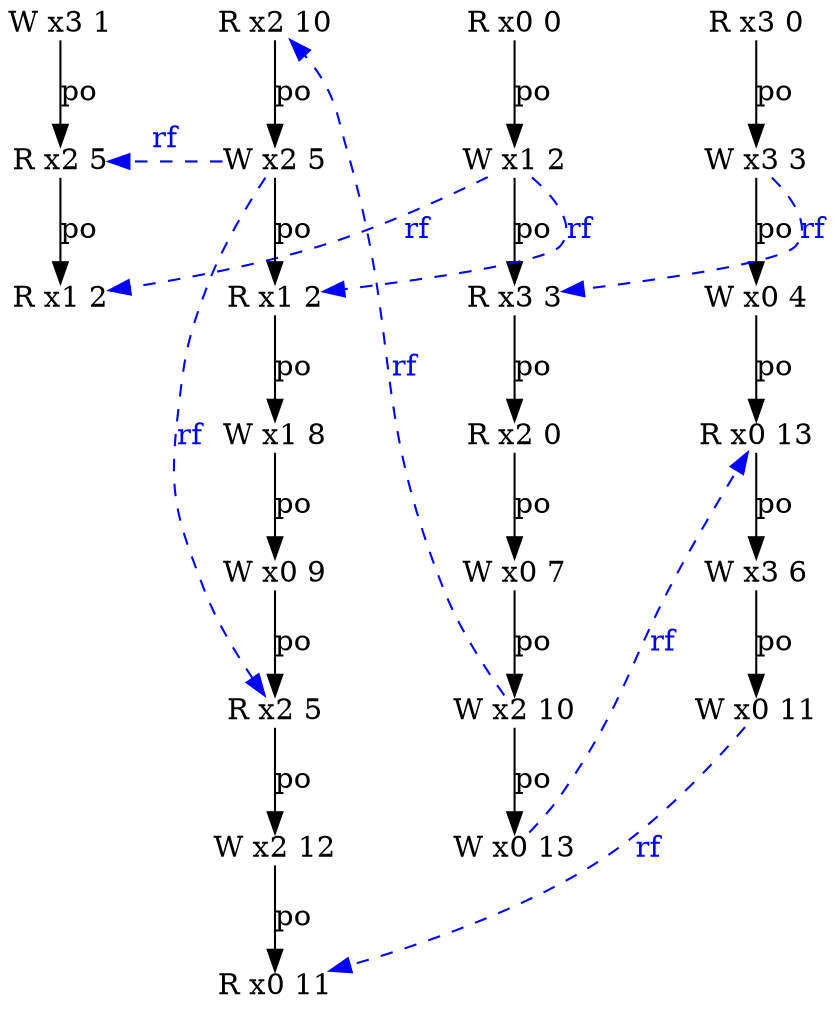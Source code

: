 digraph g {
  n3_5 [type=R,loc=2,th=3,idx=5,label="R x2 5",pos="3,-5!",shape=plain];
  n1_1 [type=W,loc=1,th=1,idx=1,label="W x1 2",pos="1,-1!",shape=plain];
  n3_7 [type=R,loc=0,th=3,idx=7,label="R x0 11",pos="3,-7!",shape=plain];
  n2_2 [type=R,loc=1,th=2,idx=2,label="R x1 2",pos="2,-2!",shape=plain];
  n0_5 [type=W,loc=0,th=0,idx=5,label="W x0 11",pos="0,-5!",shape=plain];
  n1_6 [type=W,loc=0,th=1,idx=6,label="W x0 13",pos="1,-6!",shape=plain];
  n2_1 [type=R,loc=2,th=2,idx=1,label="R x2 5",pos="2,-1!",shape=plain];
  n0_0 [type=R,loc=3,th=0,idx=0,label="R x3 0",pos="0,0!",shape=plain];
  n1_0 [type=R,loc=0,th=1,idx=0,label="R x0 0",pos="1,0!",shape=plain];
  n1_4 [type=W,loc=0,th=1,idx=4,label="W x0 7",pos="1,-4!",shape=plain];
  n3_0 [type=R,loc=2,th=3,idx=0,label="R x2 10",pos="3,0!",shape=plain];
  n2_0 [type=W,loc=3,th=2,idx=0,label="W x3 1",pos="2,0!",shape=plain];
  n3_6 [type=W,loc=2,th=3,idx=6,label="W x2 12",pos="3,-6!",shape=plain];
  n0_2 [type=W,loc=0,th=0,idx=2,label="W x0 4",pos="0,-2!",shape=plain];
  n1_2 [type=R,loc=3,th=1,idx=2,label="R x3 3",pos="1,-2!",shape=plain];
  n0_1 [type=W,loc=3,th=0,idx=1,label="W x3 3",pos="0,-1!",shape=plain];
  n3_3 [type=W,loc=1,th=3,idx=3,label="W x1 8",pos="3,-3!",shape=plain];
  n3_1 [type=W,loc=2,th=3,idx=1,label="W x2 5",pos="3,-1!",shape=plain];
  n1_5 [type=W,loc=2,th=1,idx=5,label="W x2 10",pos="1,-5!",shape=plain];
  n1_3 [type=R,loc=2,th=1,idx=3,label="R x2 0",pos="1,-3!",shape=plain];
  n0_4 [type=W,loc=3,th=0,idx=4,label="W x3 6",pos="0,-4!",shape=plain];
  n3_2 [type=R,loc=1,th=3,idx=2,label="R x1 2",pos="3,-2!",shape=plain];
  n3_4 [type=W,loc=0,th=3,idx=4,label="W x0 9",pos="3,-4!",shape=plain];
  n0_3 [type=R,loc=0,th=0,idx=3,label="R x0 13",pos="0,-3!",shape=plain];
  n0_2 -> n0_3 [label="po"];
  n3_6 -> n3_7 [label="po"];
  n3_0 -> n3_1 [label="po"];
  n3_2 -> n3_3 [label="po"];
  n0_1 -> n0_2 [label="po"];
  n1_0 -> n1_1 [label="po"];
  n1_3 -> n1_4 [label="po"];
  n2_0 -> n2_1 [label="po"];
  n1_1 -> n1_2 [label="po"];
  n1_5 -> n1_6 [label="po"];
  n1_4 -> n1_5 [label="po"];
  n3_5 -> n3_6 [label="po"];
  n0_0 -> n0_1 [label="po"];
  n3_1 -> n3_2 [label="po"];
  n1_2 -> n1_3 [label="po"];
  n2_1 -> n2_2 [label="po"];
  n3_4 -> n3_5 [label="po"];
  n3_3 -> n3_4 [label="po"];
  n0_4 -> n0_5 [label="po"];
  n0_3 -> n0_4 [label="po"];
  n1_5 -> n3_0 [from_th=1,to_th=3,from_idx=5,to_idx=0,constraint=false,style=dashed,label="rf",fontcolor=blue,color=blue];
  n0_1 -> n1_2 [from_th=0,to_th=1,from_idx=1,to_idx=2,constraint=false,style=dashed,label="rf",fontcolor=blue,color=blue];
  n3_1 -> n2_1 [from_th=3,to_th=2,from_idx=1,to_idx=1,constraint=false,style=dashed,label="rf",fontcolor=blue,color=blue];
  n3_1 -> n3_5 [from_th=3,to_th=3,from_idx=1,to_idx=5,constraint=false,style=dashed,label="rf",fontcolor=blue,color=blue];
  n1_6 -> n0_3 [from_th=1,to_th=0,from_idx=6,to_idx=3,constraint=false,style=dashed,label="rf",fontcolor=blue,color=blue];
  n1_1 -> n2_2 [from_th=1,to_th=2,from_idx=1,to_idx=2,constraint=false,style=dashed,label="rf",fontcolor=blue,color=blue];
  n0_5 -> n3_7 [from_th=0,to_th=3,from_idx=5,to_idx=7,constraint=false,style=dashed,label="rf",fontcolor=blue,color=blue];
  n1_1 -> n3_2 [from_th=1,to_th=3,from_idx=1,to_idx=2,constraint=false,style=dashed,label="rf",fontcolor=blue,color=blue];
}

